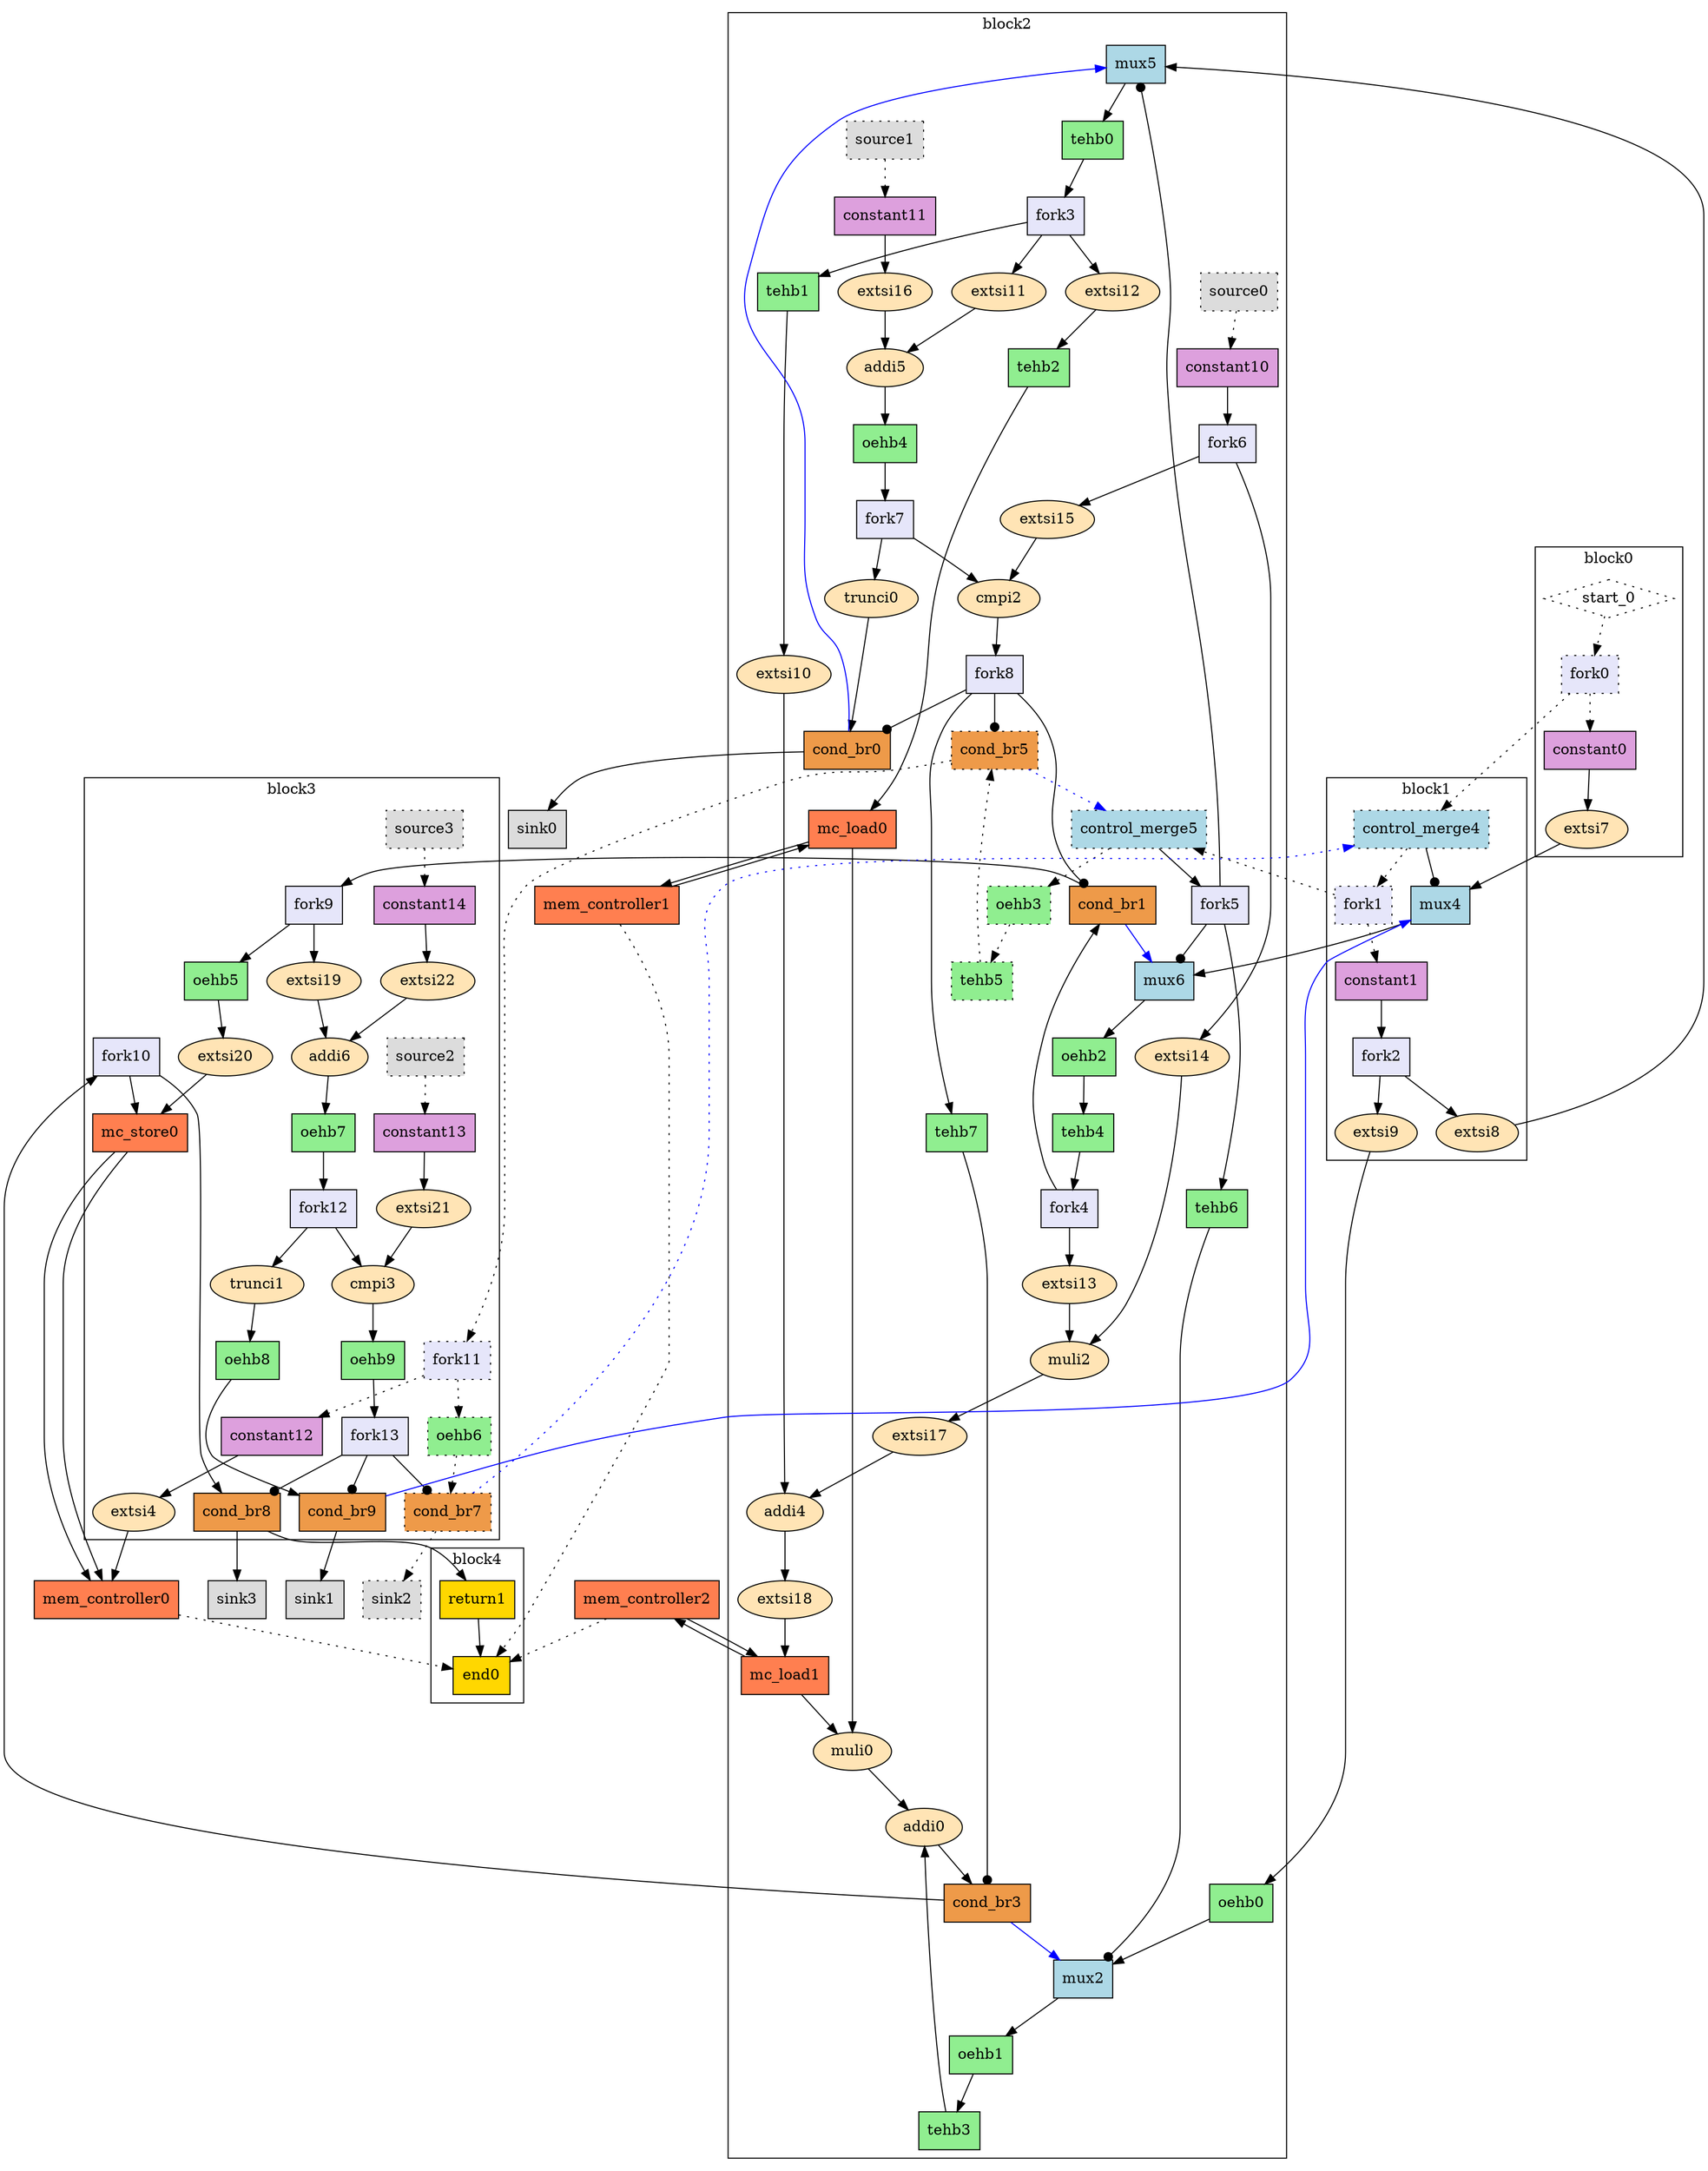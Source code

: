 Digraph G {
  splines=spline;
  compound=true; // Allow edges between clusters
  // Units/Channels in BB 0
  subgraph "cluster0" {
    label="block0"
    // Units from function arguments
    "start_0" [mlir_op="handshake.func", shape=diamond, label="start_0", style="dotted", type="Entry", control="true", in="in1:0", out="out1:0", bbID=1]
    // Units in BB 0
    "fork0" [mlir_op="handshake.fork", label="fork0", fillcolor=lavender, shape="box", style="filled, dotted", type="Fork", delay="0.000 0.100 0.100 0.000 0.000 0.000 0.000 0.000", in="in1:0", out="out1:0 out2:0", bbID=1]
    "constant0" [mlir_op="handshake.constant", label="constant0", fillcolor=plum, shape="box", style="filled", type="Constant", delay="0.000 0.000 0.000 0.000 0.000 0.000 0.000 0.000", in="in1:1", out="out1:1", value="0x0", bbID=1]
    "extsi7" [mlir_op="arith.extsi", label="extsi7", fillcolor=moccasin, shape="oval", style="filled", type="Operator", delay="0.000 0.000 0.000 0.000 0.000 0.000 0.000 0.000", in="in1:1", latency="0", op="sext_op", out="out1:8", II=1, bbID=1]
    // Channels from function arguments
    "start_0" -> "fork0" [style="dotted", dir="both", arrowtail="none", arrowhead="normal", from="out1", to="in1"]
    // Channels in BB 0
    "fork0" -> "constant0" [style="dotted", dir="both", arrowtail="none", arrowhead="normal", from="out2", to="in1"]
    "constant0" -> "extsi7" [style="solid", dir="both", arrowtail="none", arrowhead="normal", from="out1", to="in1"]
  }
  // Units/Channels in BB 1
  subgraph "cluster1" {
    label="block1"
    // Units in BB 1
    "mux4" [mlir_op="handshake.mux", label="mux4", fillcolor=lightblue, shape="box", style="filled", type="Mux", delay="1.412 1.397 0.000 1.412 1.397 1.412 0.000 0.000", in="in1?:1 in2:8 in3:8", out="out1:8", bbID=2]
    "control_merge4" [mlir_op="handshake.control_merge", label="control_merge4", fillcolor=lightblue, shape="box", style="filled, dotted", type="CntrlMerge", delay="0.000 1.397 0.000 0.000 0.000 0.000 0.000 0.000", in="in1:0 in2:0", out="out1:0 out2?:1", bbID=2]
    "fork1" [mlir_op="handshake.fork", label="fork1", fillcolor=lavender, shape="box", style="filled, dotted", type="Fork", delay="0.000 0.100 0.100 0.000 0.000 0.000 0.000 0.000", in="in1:0", out="out1:0 out2:0", bbID=2]
    "constant1" [mlir_op="handshake.constant", label="constant1", fillcolor=plum, shape="box", style="filled", type="Constant", delay="0.000 0.000 0.000 0.000 0.000 0.000 0.000 0.000", in="in1:1", out="out1:1", value="0x0", bbID=2]
    "fork2" [mlir_op="handshake.fork", label="fork2", fillcolor=lavender, shape="box", style="filled", type="Fork", delay="0.000 0.100 0.100 0.000 0.000 0.000 0.000 0.000", in="in1:1", out="out1:1 out2:1", bbID=2]
    "extsi8" [mlir_op="arith.extsi", label="extsi8", fillcolor=moccasin, shape="oval", style="filled", type="Operator", delay="0.000 0.000 0.000 0.000 0.000 0.000 0.000 0.000", in="in1:1", latency="0", op="sext_op", out="out1:8", II=1, bbID=2]
    "extsi9" [mlir_op="arith.extsi", label="extsi9", fillcolor=moccasin, shape="oval", style="filled", type="Operator", delay="0.000 0.000 0.000 0.000 0.000 0.000 0.000 0.000", in="in1:1", latency="0", op="sext_op", out="out1:32", II=1, bbID=2]
    // Channels in BB 1
    "control_merge4" -> "fork1" [style="dotted", dir="both", arrowtail="none", arrowhead="normal", from="out1", to="in1"]
    "control_merge4" -> "mux4" [style="solid", dir="both", arrowtail="none", arrowhead="dot", from="out2", to="in1"]
    "fork1" -> "constant1" [style="dotted", dir="both", arrowtail="none", arrowhead="normal", from="out1", to="in1"]
    "constant1" -> "fork2" [style="solid", dir="both", arrowtail="none", arrowhead="normal", from="out1", to="in1"]
    "fork2" -> "extsi8" [style="solid", dir="both", arrowtail="none", arrowhead="normal", from="out1", to="in1"]
    "fork2" -> "extsi9" [style="solid", dir="both", arrowtail="none", arrowhead="normal", from="out2", to="in1"]
  }
  // Units/Channels in BB 2
  subgraph "cluster2" {
    label="block2"
    // Units in BB 2
    "mux5" [mlir_op="handshake.mux", label="mux5", fillcolor=lightblue, shape="box", style="filled", type="Mux", delay="1.412 1.397 0.000 1.412 1.397 1.412 0.000 0.000", in="in1?:1 in2:8 in3:8", out="out1:8", bbID=3]
    "tehb0" [mlir_op="handshake.tehb", label="tehb0", fillcolor=lightgreen, shape="box", style="filled", type="Buffer", delay="0.000 0.000 0.000 0.000 0.000 0.000 0.000 0.000", in="in1:8", out="out1:8", transparent="true", bbID=3, slots=4001]
    "fork3" [mlir_op="handshake.fork", label="fork3", fillcolor=lavender, shape="box", style="filled", type="Fork", delay="0.000 0.100 0.100 0.000 0.000 0.000 0.000 0.000", in="in1:8", out="out1:8 out2:8 out3:8", bbID=3]
    "tehb1" [mlir_op="handshake.tehb", label="tehb1", fillcolor=lightgreen, shape="box", style="filled", type="Buffer", delay="0.000 0.000 0.000 0.000 0.000 0.000 0.000 0.000", in="in1:8", out="out1:8", transparent="true", bbID=3, slots=2005]
    "extsi10" [mlir_op="arith.extsi", label="extsi10", fillcolor=moccasin, shape="oval", style="filled", type="Operator", delay="0.000 0.000 0.000 0.000 0.000 0.000 0.000 0.000", in="in1:8", latency="0", op="sext_op", out="out1:17", II=1, bbID=3]
    "extsi11" [mlir_op="arith.extsi", label="extsi11", fillcolor=moccasin, shape="oval", style="filled", type="Operator", delay="0.000 0.000 0.000 0.000 0.000 0.000 0.000 0.000", in="in1:8", latency="0", op="sext_op", out="out1:9", II=1, bbID=3]
    "extsi12" [mlir_op="arith.extsi", label="extsi12", fillcolor=moccasin, shape="oval", style="filled", type="Operator", delay="0.000 0.000 0.000 0.000 0.000 0.000 0.000 0.000", in="in1:8", latency="0", op="sext_op", out="out1:32", II=1, bbID=3]
    "oehb0" [mlir_op="handshake.oehb", label="oehb0", fillcolor=lightgreen, shape="box", style="filled", type="OEHB", delay="0.000 0.000 0.000 0.000 0.000 0.000 0.000 0.000", in="in1:32", out="out1:32", bbID=3, slots=1]
    "tehb6" [mlir_op="handshake.tehb", label="tehb6", fillcolor=lightgreen, shape="box", style="filled", type="Buffer", delay="0.000 0.000 0.000 0.000 0.000 0.000 0.000 0.000", in="in1:1", out="out1:1", transparent="true", bbID=3, slots=2009]
    "mux2" [mlir_op="handshake.mux", label="mux2", fillcolor=lightblue, shape="box", style="filled", type="Mux", delay="1.412 1.397 0.000 1.412 1.397 1.412 0.000 0.000", in="in1?:1 in2:32 in3:32", out="out1:32", bbID=3]
    "mux6" [mlir_op="handshake.mux", label="mux6", fillcolor=lightblue, shape="box", style="filled", type="Mux", delay="1.412 1.397 0.000 1.412 1.397 1.412 0.000 0.000", in="in1?:1 in2:8 in3:8", out="out1:8", bbID=3]
    "oehb2" [mlir_op="handshake.oehb", label="oehb2", fillcolor=lightgreen, shape="box", style="filled", type="OEHB", delay="0.000 0.000 0.000 0.000 0.000 0.000 0.000 0.000", in="in1:8", out="out1:8", bbID=3, slots=1]
    "tehb4" [mlir_op="handshake.tehb", label="tehb4", fillcolor=lightgreen, shape="box", style="filled", type="Buffer", delay="0.000 0.000 0.000 0.000 0.000 0.000 0.000 0.000", in="in1:8", out="out1:8", transparent="true", bbID=3, slots=4001]
    "fork4" [mlir_op="handshake.fork", label="fork4", fillcolor=lavender, shape="box", style="filled", type="Fork", delay="0.000 0.100 0.100 0.000 0.000 0.000 0.000 0.000", in="in1:8", out="out1:8 out2:8", bbID=3]
    "extsi13" [mlir_op="arith.extsi", label="extsi13", fillcolor=moccasin, shape="oval", style="filled", type="Operator", delay="0.000 0.000 0.000 0.000 0.000 0.000 0.000 0.000", in="in1:8", latency="0", op="sext_op", out="out1:16", II=1, bbID=3]
    "control_merge5" [mlir_op="handshake.control_merge", label="control_merge5", fillcolor=lightblue, shape="box", style="filled, dotted", type="CntrlMerge", delay="0.000 1.397 0.000 0.000 0.000 0.000 0.000 0.000", in="in1:0 in2:0", out="out1:0 out2?:1", bbID=3]
    "fork5" [mlir_op="handshake.fork", label="fork5", fillcolor=lavender, shape="box", style="filled", type="Fork", delay="0.000 0.100 0.100 0.000 0.000 0.000 0.000 0.000", in="in1:1", out="out1:1 out2:1 out3:1", bbID=3]
    "source0" [mlir_op="handshake.source", label="source0", fillcolor=gainsboro, shape="box", style="filled, dotted", type="Source", delay="0.000 0.000 0.000 0.000 0.000 0.000 0.000 0.000", out="out1:0", bbID=3]
    "constant10" [mlir_op="handshake.constant", label="constant10", fillcolor=plum, shape="box", style="filled", type="Constant", delay="0.000 0.000 0.000 0.000 0.000 0.000 0.000 0.000", in="in1:8", out="out1:8", value="0x64", bbID=3]
    "fork6" [mlir_op="handshake.fork", label="fork6", fillcolor=lavender, shape="box", style="filled", type="Fork", delay="0.000 0.100 0.100 0.000 0.000 0.000 0.000 0.000", in="in1:8", out="out1:8 out2:8", bbID=3]
    "extsi14" [mlir_op="arith.extsi", label="extsi14", fillcolor=moccasin, shape="oval", style="filled", type="Operator", delay="0.000 0.000 0.000 0.000 0.000 0.000 0.000 0.000", in="in1:8", latency="0", op="sext_op", out="out1:16", II=1, bbID=3]
    "extsi15" [mlir_op="arith.extsi", label="extsi15", fillcolor=moccasin, shape="oval", style="filled", type="Operator", delay="0.000 0.000 0.000 0.000 0.000 0.000 0.000 0.000", in="in1:8", latency="0", op="sext_op", out="out1:9", II=1, bbID=3]
    "source1" [mlir_op="handshake.source", label="source1", fillcolor=gainsboro, shape="box", style="filled, dotted", type="Source", delay="0.000 0.000 0.000 0.000 0.000 0.000 0.000 0.000", out="out1:0", bbID=3]
    "constant11" [mlir_op="handshake.constant", label="constant11", fillcolor=plum, shape="box", style="filled", type="Constant", delay="0.000 0.000 0.000 0.000 0.000 0.000 0.000 0.000", in="in1:2", out="out1:2", value="0x1", bbID=3]
    "extsi16" [mlir_op="arith.extsi", label="extsi16", fillcolor=moccasin, shape="oval", style="filled", type="Operator", delay="0.000 0.000 0.000 0.000 0.000 0.000 0.000 0.000", in="in1:2", latency="0", op="sext_op", out="out1:9", II=1, bbID=3]
    "tehb2" [mlir_op="handshake.tehb", label="tehb2", fillcolor=lightgreen, shape="box", style="filled", type="Buffer", delay="0.000 0.000 0.000 0.000 0.000 0.000 0.000 0.000", in="in1:32", out="out1:32", transparent="true", bbID=3, slots=2003]
    "mc_load0" [mlir_op="handshake.mc_load", label="mc_load0", fillcolor=coral, shape="box", style="filled", type="Operator", delay="1.412 1.409 0.000 0.000 0.000 0.000 0.000 0.000", in="in1:32 in2:32", latency="1", op="mc_load_op", out="out1:32 out2:32", II=1, bbID=3, portId=0]
    "muli2" [mlir_op="arith.muli", label="muli2", fillcolor=moccasin, shape="oval", style="filled", type="Operator", delay="0.000 0.000 0.000 1.409 0.000 0.000 0.000 0.000", in="in1:16 in2:16", latency="4", op="mul_op", out="out1:16", II=1, bbID=3]
    "extsi17" [mlir_op="arith.extsi", label="extsi17", fillcolor=moccasin, shape="oval", style="filled", type="Operator", delay="0.000 0.000 0.000 0.000 0.000 0.000 0.000 0.000", in="in1:16", latency="0", op="sext_op", out="out1:17", II=1, bbID=3]
    "addi4" [mlir_op="arith.addi", label="addi4", fillcolor=moccasin, shape="oval", style="filled", type="Operator", delay="2.287 1.397 1.400 1.409 0.000 0.000 0.000 0.000", in="in1:17 in2:17", latency="0", op="add_op", out="out1:17", II=1, bbID=3]
    "extsi18" [mlir_op="arith.extsi", label="extsi18", fillcolor=moccasin, shape="oval", style="filled", type="Operator", delay="0.000 0.000 0.000 0.000 0.000 0.000 0.000 0.000", in="in1:17", latency="0", op="sext_op", out="out1:32", II=1, bbID=3]
    "mc_load1" [mlir_op="handshake.mc_load", label="mc_load1", fillcolor=coral, shape="box", style="filled", type="Operator", delay="1.412 1.409 0.000 0.000 0.000 0.000 0.000 0.000", in="in1:32 in2:32", latency="1", op="mc_load_op", out="out1:32 out2:32", II=1, bbID=3, portId=0]
    "muli0" [mlir_op="arith.muli", label="muli0", fillcolor=moccasin, shape="oval", style="filled", type="Operator", delay="0.000 0.000 0.000 1.409 0.000 0.000 0.000 0.000", in="in1:32 in2:32", latency="4", op="mul_op", out="out1:32", II=1, bbID=3]
    "oehb1" [mlir_op="handshake.oehb", label="oehb1", fillcolor=lightgreen, shape="box", style="filled", type="OEHB", delay="0.000 0.000 0.000 0.000 0.000 0.000 0.000 0.000", in="in1:32", out="out1:32", bbID=3, slots=1]
    "tehb3" [mlir_op="handshake.tehb", label="tehb3", fillcolor=lightgreen, shape="box", style="filled", type="Buffer", delay="0.000 0.000 0.000 0.000 0.000 0.000 0.000 0.000", in="in1:32", out="out1:32", transparent="true", bbID=3, slots=4001]
    "addi0" [mlir_op="arith.addi", label="addi0", fillcolor=moccasin, shape="oval", style="filled", type="Operator", delay="2.287 1.397 1.400 1.409 0.000 0.000 0.000 0.000", in="in1:32 in2:32", latency="0", op="add_op", out="out1:32", II=1, bbID=3]
    "addi5" [mlir_op="arith.addi", label="addi5", fillcolor=moccasin, shape="oval", style="filled", type="Operator", delay="2.047 1.397 1.400 1.409 0.000 0.000 0.000 0.000", in="in1:9 in2:9", latency="0", op="add_op", out="out1:9", II=1, bbID=3]
    "oehb4" [mlir_op="handshake.oehb", label="oehb4", fillcolor=lightgreen, shape="box", style="filled", type="OEHB", delay="0.000 0.000 0.000 0.000 0.000 0.000 0.000 0.000", in="in1:9", out="out1:9", bbID=3, slots=1]
    "fork7" [mlir_op="handshake.fork", label="fork7", fillcolor=lavender, shape="box", style="filled", type="Fork", delay="0.000 0.100 0.100 0.000 0.000 0.000 0.000 0.000", in="in1:9", out="out1:9 out2:9", bbID=3]
    "trunci0" [mlir_op="arith.trunci", label="trunci0", fillcolor=moccasin, shape="oval", style="filled", type="Operator", delay="0.000 0.000 0.000 0.000 0.000 0.000 0.000 0.000", in="in1:9", latency="0", op="trunc_op", out="out1:8", II=1, bbID=3]
    "cmpi2" [mlir_op="arith.cmpi<", label="cmpi2", fillcolor=moccasin, shape="oval", style="filled", type="Operator", delay="1.808 1.397 1.400 1.409 0.000 0.000 0.000 0.000", in="in1:9 in2:9", latency="0", op="icmp_ult_op", out="out1:1", II=1, bbID=3]
    "fork8" [mlir_op="handshake.fork", label="fork8", fillcolor=lavender, shape="box", style="filled", type="Fork", delay="0.000 0.100 0.100 0.000 0.000 0.000 0.000 0.000", in="in1:1", out="out1:1 out2:1 out3:1 out4:1", bbID=3]
    "cond_br0" [mlir_op="handshake.cond_br", label="cond_br0", fillcolor=tan2, shape="box", style="filled", type="Branch", delay="0.000 1.409 1.411 1.412 1.400 1.412 0.000 0.000", in="in1:8 in2?:1", out="out1+:8 out2-:8", bbID=3]
    "tehb7" [mlir_op="handshake.tehb", label="tehb7", fillcolor=lightgreen, shape="box", style="filled", type="Buffer", delay="0.000 0.000 0.000 0.000 0.000 0.000 0.000 0.000", in="in1:1", out="out1:1", transparent="true", bbID=3, slots=2009]
    "cond_br3" [mlir_op="handshake.cond_br", label="cond_br3", fillcolor=tan2, shape="box", style="filled", type="Branch", delay="0.000 1.409 1.411 1.412 1.400 1.412 0.000 0.000", in="in1:32 in2?:1", out="out1+:32 out2-:32", bbID=3]
    "cond_br1" [mlir_op="handshake.cond_br", label="cond_br1", fillcolor=tan2, shape="box", style="filled", type="Branch", delay="0.000 1.409 1.411 1.412 1.400 1.412 0.000 0.000", in="in1:8 in2?:1", out="out1+:8 out2-:8", bbID=3]
    "oehb3" [mlir_op="handshake.oehb", label="oehb3", fillcolor=lightgreen, shape="box", style="filled, dotted", type="OEHB", delay="0.000 0.000 0.000 0.000 0.000 0.000 0.000 0.000", in="in1:0", out="out1:0", bbID=3, slots=1]
    "tehb5" [mlir_op="handshake.tehb", label="tehb5", fillcolor=lightgreen, shape="box", style="filled, dotted", type="Buffer", delay="0.000 0.000 0.000 0.000 0.000 0.000 0.000 0.000", in="in1:0", out="out1:0", transparent="true", bbID=3, slots=4001]
    "cond_br5" [mlir_op="handshake.cond_br", label="cond_br5", fillcolor=tan2, shape="box", style="filled, dotted", type="Branch", delay="0.000 1.409 1.411 1.412 1.400 1.412 0.000 0.000", in="in1:0 in2?:1", out="out1+:0 out2-:0", bbID=3]
    // Channels in BB 2
    "mux5" -> "tehb0" [style="solid", dir="both", arrowtail="none", arrowhead="normal", from="out1", to="in1"]
    "tehb0" -> "fork3" [style="solid", dir="both", arrowtail="none", arrowhead="normal", from="out1", to="in1"]
    "fork3" -> "tehb1" [style="solid", dir="both", arrowtail="none", arrowhead="normal", from="out1", to="in1"]
    "fork3" -> "extsi11" [style="solid", dir="both", arrowtail="none", arrowhead="normal", from="out2", to="in1"]
    "fork3" -> "extsi12" [style="solid", dir="both", arrowtail="none", arrowhead="normal", from="out3", to="in1"]
    "tehb1" -> "extsi10" [style="solid", dir="both", arrowtail="none", arrowhead="normal", from="out1", to="in1"]
    "extsi10" -> "addi4" [style="solid", dir="both", arrowtail="none", arrowhead="normal", from="out1", to="in1"]
    "extsi11" -> "addi5" [style="solid", dir="both", arrowtail="none", arrowhead="normal", from="out1", to="in1"]
    "extsi12" -> "tehb2" [style="solid", dir="both", arrowtail="none", arrowhead="normal", from="out1", to="in1"]
    "oehb0" -> "mux2" [style="solid", dir="both", arrowtail="none", arrowhead="normal", from="out1", to="in3"]
    "tehb6" -> "mux2" [style="solid", dir="both", arrowtail="none", arrowhead="dot", from="out1", to="in1"]
    "mux2" -> "oehb1" [style="solid", dir="both", arrowtail="none", arrowhead="normal", from="out1", to="in1"]
    "mux6" -> "oehb2" [style="solid", dir="both", arrowtail="none", arrowhead="normal", from="out1", to="in1"]
    "oehb2" -> "tehb4" [style="solid", dir="both", arrowtail="none", arrowhead="normal", from="out1", to="in1"]
    "tehb4" -> "fork4" [style="solid", dir="both", arrowtail="none", arrowhead="normal", from="out1", to="in1"]
    "fork4" -> "cond_br1" [style="solid", dir="both", arrowtail="none", arrowhead="normal", from="out1", to="in1"]
    "fork4" -> "extsi13" [style="solid", dir="both", arrowtail="none", arrowhead="normal", from="out2", to="in1"]
    "extsi13" -> "muli2" [style="solid", dir="both", arrowtail="none", arrowhead="normal", from="out1", to="in1"]
    "control_merge5" -> "oehb3" [style="dotted", dir="both", arrowtail="none", arrowhead="normal", from="out1", to="in1"]
    "control_merge5" -> "fork5" [style="solid", dir="both", arrowtail="none", arrowhead="normal", from="out2", to="in1"]
    "fork5" -> "mux6" [style="solid", dir="both", arrowtail="none", arrowhead="dot", from="out1", to="in1"]
    "fork5" -> "mux5" [style="solid", dir="both", arrowtail="none", arrowhead="dot", from="out2", to="in1"]
    "fork5" -> "tehb6" [style="solid", dir="both", arrowtail="none", arrowhead="normal", from="out3", to="in1"]
    "source0" -> "constant10" [style="dotted", dir="both", arrowtail="none", arrowhead="normal", from="out1", to="in1"]
    "constant10" -> "fork6" [style="solid", dir="both", arrowtail="none", arrowhead="normal", from="out1", to="in1"]
    "fork6" -> "extsi14" [style="solid", dir="both", arrowtail="none", arrowhead="normal", from="out1", to="in1"]
    "fork6" -> "extsi15" [style="solid", dir="both", arrowtail="none", arrowhead="normal", from="out2", to="in1"]
    "extsi14" -> "muli2" [style="solid", dir="both", arrowtail="none", arrowhead="normal", from="out1", to="in2"]
    "extsi15" -> "cmpi2" [style="solid", dir="both", arrowtail="none", arrowhead="normal", from="out1", to="in2"]
    "source1" -> "constant11" [style="dotted", dir="both", arrowtail="none", arrowhead="normal", from="out1", to="in1"]
    "constant11" -> "extsi16" [style="solid", dir="both", arrowtail="none", arrowhead="normal", from="out1", to="in1"]
    "extsi16" -> "addi5" [style="solid", dir="both", arrowtail="none", arrowhead="normal", from="out1", to="in2"]
    "tehb2" -> "mc_load0" [style="solid", dir="both", arrowtail="none", arrowhead="normal", from="out1", to="in2"]
    "mc_load0" -> "muli0" [style="solid", dir="both", arrowtail="none", arrowhead="normal", from="out1", to="in1"]
    "muli2" -> "extsi17" [style="solid", dir="both", arrowtail="none", arrowhead="normal", from="out1", to="in1"]
    "extsi17" -> "addi4" [style="solid", dir="both", arrowtail="none", arrowhead="normal", from="out1", to="in2"]
    "addi4" -> "extsi18" [style="solid", dir="both", arrowtail="none", arrowhead="normal", from="out1", to="in1"]
    "extsi18" -> "mc_load1" [style="solid", dir="both", arrowtail="none", arrowhead="normal", from="out1", to="in2"]
    "mc_load1" -> "muli0" [style="solid", dir="both", arrowtail="none", arrowhead="normal", from="out1", to="in2"]
    "muli0" -> "addi0" [style="solid", dir="both", arrowtail="none", arrowhead="normal", from="out1", to="in2"]
    "oehb1" -> "tehb3" [style="solid", dir="both", arrowtail="none", arrowhead="normal", from="out1", to="in1"]
    "tehb3" -> "addi0" [style="solid", dir="both", arrowtail="none", arrowhead="normal", from="out1", to="in1"]
    "addi0" -> "cond_br3" [style="solid", dir="both", arrowtail="none", arrowhead="normal", from="out1", to="in1"]
    "addi5" -> "oehb4" [style="solid", dir="both", arrowtail="none", arrowhead="normal", from="out1", to="in1"]
    "oehb4" -> "fork7" [style="solid", dir="both", arrowtail="none", arrowhead="normal", from="out1", to="in1"]
    "fork7" -> "trunci0" [style="solid", dir="both", arrowtail="none", arrowhead="normal", from="out1", to="in1"]
    "fork7" -> "cmpi2" [style="solid", dir="both", arrowtail="none", arrowhead="normal", from="out2", to="in1"]
    "trunci0" -> "cond_br0" [style="solid", dir="both", arrowtail="none", arrowhead="normal", from="out1", to="in1"]
    "cmpi2" -> "fork8" [style="solid", dir="both", arrowtail="none", arrowhead="normal", from="out1", to="in1"]
    "fork8" -> "cond_br0" [style="solid", dir="both", arrowtail="none", arrowhead="dot", from="out1", to="in2"]
    "fork8" -> "cond_br1" [style="solid", dir="both", arrowtail="none", arrowhead="dot", from="out2", to="in2"]
    "fork8" -> "tehb7" [style="solid", dir="both", arrowtail="none", arrowhead="normal", from="out3", to="in1"]
    "fork8" -> "cond_br5" [style="solid", dir="both", arrowtail="none", arrowhead="dot", from="out4", to="in2"]
    "cond_br0" -> "mux5" [style="solid", dir="both", arrowtail="none", arrowhead="normal", from="out1", to="in2",  color="blue"]
    "tehb7" -> "cond_br3" [style="solid", dir="both", arrowtail="none", arrowhead="dot", from="out1", to="in2"]
    "cond_br3" -> "mux2" [style="solid", dir="both", arrowtail="none", arrowhead="normal", from="out1", to="in2",  color="blue"]
    "cond_br1" -> "mux6" [style="solid", dir="both", arrowtail="none", arrowhead="normal", from="out1", to="in2",  color="blue"]
    "oehb3" -> "tehb5" [style="dotted", dir="both", arrowtail="none", arrowhead="normal", from="out1", to="in1"]
    "tehb5" -> "cond_br5" [style="dotted", dir="both", arrowtail="none", arrowhead="normal", from="out1", to="in1"]
    "cond_br5" -> "control_merge5" [style="dotted", dir="both", arrowtail="none", arrowhead="normal", from="out1", to="in1",  color="blue"]
  }
  // Units/Channels in BB 3
  subgraph "cluster3" {
    label="block3"
    // Units in BB 3
    "fork9" [mlir_op="handshake.fork", label="fork9", fillcolor=lavender, shape="box", style="filled", type="Fork", delay="0.000 0.100 0.100 0.000 0.000 0.000 0.000 0.000", in="in1:8", out="out1:8 out2:8", bbID=4]
    "extsi19" [mlir_op="arith.extsi", label="extsi19", fillcolor=moccasin, shape="oval", style="filled", type="Operator", delay="0.000 0.000 0.000 0.000 0.000 0.000 0.000 0.000", in="in1:8", latency="0", op="sext_op", out="out1:9", II=1, bbID=4]
    "oehb5" [mlir_op="handshake.oehb", label="oehb5", fillcolor=lightgreen, shape="box", style="filled", type="OEHB", delay="0.000 0.000 0.000 0.000 0.000 0.000 0.000 0.000", in="in1:8", out="out1:8", bbID=4, slots=1]
    "extsi20" [mlir_op="arith.extsi", label="extsi20", fillcolor=moccasin, shape="oval", style="filled", type="Operator", delay="0.000 0.000 0.000 0.000 0.000 0.000 0.000 0.000", in="in1:8", latency="0", op="sext_op", out="out1:32", II=1, bbID=4]
    "fork10" [mlir_op="handshake.fork", label="fork10", fillcolor=lavender, shape="box", style="filled", type="Fork", delay="0.000 0.100 0.100 0.000 0.000 0.000 0.000 0.000", in="in1:32", out="out1:32 out2:32", bbID=4]
    "fork11" [mlir_op="handshake.fork", label="fork11", fillcolor=lavender, shape="box", style="filled, dotted", type="Fork", delay="0.000 0.100 0.100 0.000 0.000 0.000 0.000 0.000", in="in1:0", out="out1:0 out2:0", bbID=4]
    "constant12" [mlir_op="handshake.constant", label="constant12", fillcolor=plum, shape="box", style="filled", type="Constant", delay="0.000 0.000 0.000 0.000 0.000 0.000 0.000 0.000", in="in1:2", out="out1:2", value="0x1", bbID=4]
    "extsi4" [mlir_op="arith.extsi", label="extsi4", fillcolor=moccasin, shape="oval", style="filled", type="Operator", delay="0.000 0.000 0.000 0.000 0.000 0.000 0.000 0.000", in="in1:2", latency="0", op="sext_op", out="out1:32", II=1, bbID=4]
    "source2" [mlir_op="handshake.source", label="source2", fillcolor=gainsboro, shape="box", style="filled, dotted", type="Source", delay="0.000 0.000 0.000 0.000 0.000 0.000 0.000 0.000", out="out1:0", bbID=4]
    "constant13" [mlir_op="handshake.constant", label="constant13", fillcolor=plum, shape="box", style="filled", type="Constant", delay="0.000 0.000 0.000 0.000 0.000 0.000 0.000 0.000", in="in1:8", out="out1:8", value="0x64", bbID=4]
    "extsi21" [mlir_op="arith.extsi", label="extsi21", fillcolor=moccasin, shape="oval", style="filled", type="Operator", delay="0.000 0.000 0.000 0.000 0.000 0.000 0.000 0.000", in="in1:8", latency="0", op="sext_op", out="out1:9", II=1, bbID=4]
    "source3" [mlir_op="handshake.source", label="source3", fillcolor=gainsboro, shape="box", style="filled, dotted", type="Source", delay="0.000 0.000 0.000 0.000 0.000 0.000 0.000 0.000", out="out1:0", bbID=4]
    "constant14" [mlir_op="handshake.constant", label="constant14", fillcolor=plum, shape="box", style="filled", type="Constant", delay="0.000 0.000 0.000 0.000 0.000 0.000 0.000 0.000", in="in1:2", out="out1:2", value="0x1", bbID=4]
    "extsi22" [mlir_op="arith.extsi", label="extsi22", fillcolor=moccasin, shape="oval", style="filled", type="Operator", delay="0.000 0.000 0.000 0.000 0.000 0.000 0.000 0.000", in="in1:2", latency="0", op="sext_op", out="out1:9", II=1, bbID=4]
    "mc_store0" [mlir_op="handshake.mc_store", label="mc_store0", fillcolor=coral, shape="box", style="filled", type="Operator", delay="0.672 1.397 1.400 1.409 0.000 0.000 0.000 0.000", in="in1:32 in2:32", latency="0", op="mc_store_op", out="out1:32 out2:32", II=1, bbID=4, portId=0]
    "addi6" [mlir_op="arith.addi", label="addi6", fillcolor=moccasin, shape="oval", style="filled", type="Operator", delay="2.047 1.397 1.400 1.409 0.000 0.000 0.000 0.000", in="in1:9 in2:9", latency="0", op="add_op", out="out1:9", II=1, bbID=4]
    "oehb7" [mlir_op="handshake.oehb", label="oehb7", fillcolor=lightgreen, shape="box", style="filled", type="OEHB", delay="0.000 0.000 0.000 0.000 0.000 0.000 0.000 0.000", in="in1:9", out="out1:9", bbID=4, slots=1]
    "fork12" [mlir_op="handshake.fork", label="fork12", fillcolor=lavender, shape="box", style="filled", type="Fork", delay="0.000 0.100 0.100 0.000 0.000 0.000 0.000 0.000", in="in1:9", out="out1:9 out2:9", bbID=4]
    "trunci1" [mlir_op="arith.trunci", label="trunci1", fillcolor=moccasin, shape="oval", style="filled", type="Operator", delay="0.000 0.000 0.000 0.000 0.000 0.000 0.000 0.000", in="in1:9", latency="0", op="trunc_op", out="out1:8", II=1, bbID=4]
    "cmpi3" [mlir_op="arith.cmpi<", label="cmpi3", fillcolor=moccasin, shape="oval", style="filled", type="Operator", delay="1.808 1.397 1.400 1.409 0.000 0.000 0.000 0.000", in="in1:9 in2:9", latency="0", op="icmp_ult_op", out="out1:1", II=1, bbID=4]
    "oehb9" [mlir_op="handshake.oehb", label="oehb9", fillcolor=lightgreen, shape="box", style="filled", type="OEHB", delay="0.000 0.000 0.000 0.000 0.000 0.000 0.000 0.000", in="in1:1", out="out1:1", bbID=4, slots=1]
    "fork13" [mlir_op="handshake.fork", label="fork13", fillcolor=lavender, shape="box", style="filled", type="Fork", delay="0.000 0.100 0.100 0.000 0.000 0.000 0.000 0.000", in="in1:1", out="out1:1 out2:1 out3:1", bbID=4]
    "oehb8" [mlir_op="handshake.oehb", label="oehb8", fillcolor=lightgreen, shape="box", style="filled", type="OEHB", delay="0.000 0.000 0.000 0.000 0.000 0.000 0.000 0.000", in="in1:8", out="out1:8", bbID=4, slots=1]
    "cond_br9" [mlir_op="handshake.cond_br", label="cond_br9", fillcolor=tan2, shape="box", style="filled", type="Branch", delay="0.000 1.409 1.411 1.412 1.400 1.412 0.000 0.000", in="in1:8 in2?:1", out="out1+:8 out2-:8", bbID=4]
    "oehb6" [mlir_op="handshake.oehb", label="oehb6", fillcolor=lightgreen, shape="box", style="filled, dotted", type="OEHB", delay="0.000 0.000 0.000 0.000 0.000 0.000 0.000 0.000", in="in1:0", out="out1:0", bbID=4, slots=1]
    "cond_br7" [mlir_op="handshake.cond_br", label="cond_br7", fillcolor=tan2, shape="box", style="filled, dotted", type="Branch", delay="0.000 1.409 1.411 1.412 1.400 1.412 0.000 0.000", in="in1:0 in2?:1", out="out1+:0 out2-:0", bbID=4]
    "cond_br8" [mlir_op="handshake.cond_br", label="cond_br8", fillcolor=tan2, shape="box", style="filled", type="Branch", delay="0.000 1.409 1.411 1.412 1.400 1.412 0.000 0.000", in="in1:32 in2?:1", out="out1+:32 out2-:32", bbID=4]
    // Channels in BB 3
    "fork9" -> "extsi19" [style="solid", dir="both", arrowtail="none", arrowhead="normal", from="out1", to="in1"]
    "fork9" -> "oehb5" [style="solid", dir="both", arrowtail="none", arrowhead="normal", from="out2", to="in1"]
    "extsi19" -> "addi6" [style="solid", dir="both", arrowtail="none", arrowhead="normal", from="out1", to="in1"]
    "oehb5" -> "extsi20" [style="solid", dir="both", arrowtail="none", arrowhead="normal", from="out1", to="in1"]
    "extsi20" -> "mc_store0" [style="solid", dir="both", arrowtail="none", arrowhead="normal", from="out1", to="in2"]
    "fork10" -> "cond_br8" [style="solid", dir="both", arrowtail="none", arrowhead="normal", from="out1", to="in1"]
    "fork10" -> "mc_store0" [style="solid", dir="both", arrowtail="none", arrowhead="normal", from="out2", to="in1"]
    "fork11" -> "oehb6" [style="dotted", dir="both", arrowtail="none", arrowhead="normal", from="out1", to="in1"]
    "fork11" -> "constant12" [style="dotted", dir="both", arrowtail="none", arrowhead="normal", from="out2", to="in1"]
    "constant12" -> "extsi4" [style="solid", dir="both", arrowtail="none", arrowhead="normal", from="out1", to="in1"]
    "source2" -> "constant13" [style="dotted", dir="both", arrowtail="none", arrowhead="normal", from="out1", to="in1"]
    "constant13" -> "extsi21" [style="solid", dir="both", arrowtail="none", arrowhead="normal", from="out1", to="in1"]
    "extsi21" -> "cmpi3" [style="solid", dir="both", arrowtail="none", arrowhead="normal", from="out1", to="in2"]
    "source3" -> "constant14" [style="dotted", dir="both", arrowtail="none", arrowhead="normal", from="out1", to="in1"]
    "constant14" -> "extsi22" [style="solid", dir="both", arrowtail="none", arrowhead="normal", from="out1", to="in1"]
    "extsi22" -> "addi6" [style="solid", dir="both", arrowtail="none", arrowhead="normal", from="out1", to="in2"]
    "addi6" -> "oehb7" [style="solid", dir="both", arrowtail="none", arrowhead="normal", from="out1", to="in1"]
    "oehb7" -> "fork12" [style="solid", dir="both", arrowtail="none", arrowhead="normal", from="out1", to="in1"]
    "fork12" -> "trunci1" [style="solid", dir="both", arrowtail="none", arrowhead="normal", from="out1", to="in1"]
    "fork12" -> "cmpi3" [style="solid", dir="both", arrowtail="none", arrowhead="normal", from="out2", to="in1"]
    "trunci1" -> "oehb8" [style="solid", dir="both", arrowtail="none", arrowhead="normal", from="out1", to="in1"]
    "cmpi3" -> "oehb9" [style="solid", dir="both", arrowtail="none", arrowhead="normal", from="out1", to="in1"]
    "oehb9" -> "fork13" [style="solid", dir="both", arrowtail="none", arrowhead="normal", from="out1", to="in1"]
    "fork13" -> "cond_br9" [style="solid", dir="both", arrowtail="none", arrowhead="dot", from="out1", to="in2"]
    "fork13" -> "cond_br7" [style="solid", dir="both", arrowtail="none", arrowhead="dot", from="out2", to="in2"]
    "fork13" -> "cond_br8" [style="solid", dir="both", arrowtail="none", arrowhead="dot", from="out3", to="in2"]
    "oehb8" -> "cond_br9" [style="solid", dir="both", arrowtail="none", arrowhead="normal", from="out1", to="in1"]
    "oehb6" -> "cond_br7" [style="dotted", dir="both", arrowtail="none", arrowhead="normal", from="out1", to="in1"]
  }
  // Units/Channels in BB 4
  subgraph "cluster4" {
    label="block4"
    // Units in BB 4
    "return1" [mlir_op="handshake.return", label="return1", fillcolor=gold, shape="box", style="filled", type="Operator", delay="1.412 1.397 0.000 0.000 0.000 0.000 0.000 0.000", in="in1:32", latency="0", op="ret_op", out="out1:32", II=1, bbID=5]
    "end0" [mlir_op="handshake.end", label="end0", fillcolor=gold, shape="box", style="filled", type="Exit", delay="1.397 0.000 1.397 1.409 0.000 0.000 0.000 0.000", in="in1:0*e in2:0*e in3:0*e in4:32", out="out1:32", bbID=5]
    // Channels in BB 4
    "return1" -> "end0" [style="solid", dir="both", arrowtail="none", arrowhead="normal", from="out1", to="in4"]
  }
  // Units outside of all basic blocks
  "mem_controller0" [mlir_op="handshake.mem_controller", label="mem_controller0", fillcolor=coral, shape="box", style="filled", type="MC", delay="0.000 0.000 0.000 0.000 0.000 0.000 0.000 0.000", in="in1:32*c0 in2:32*s0a in3:32*s0d", memory="out", out="out1:0*e", bbID=0, bbcount=1, ldcount=0, stcount=1]
  "mem_controller1" [mlir_op="handshake.mem_controller", label="mem_controller1", fillcolor=coral, shape="box", style="filled", type="MC", delay="0.000 0.000 0.000 0.000 0.000 0.000 0.000 0.000", in="in1:32*l0a", memory="v", out="out1:32*l0d out2:0*e", bbID=0, bbcount=0, ldcount=1, stcount=0]
  "mem_controller2" [mlir_op="handshake.mem_controller", label="mem_controller2", fillcolor=coral, shape="box", style="filled", type="MC", delay="0.000 0.000 0.000 0.000 0.000 0.000 0.000 0.000", in="in1:32*l0a", memory="m", out="out1:32*l0d out2:0*e", bbID=0, bbcount=0, ldcount=1, stcount=0]
  "sink0" [mlir_op="handshake.sink", label="sink0", fillcolor=gainsboro, shape="box", style="filled", type="Sink", delay="0.000 0.000 0.000 0.000 0.000 0.000 0.000 0.000", in="in1:8", bbID=0]
  "sink1" [mlir_op="handshake.sink", label="sink1", fillcolor=gainsboro, shape="box", style="filled", type="Sink", delay="0.000 0.000 0.000 0.000 0.000 0.000 0.000 0.000", in="in1:8", bbID=0]
  "sink2" [mlir_op="handshake.sink", label="sink2", fillcolor=gainsboro, shape="box", style="filled, dotted", type="Sink", delay="0.000 0.000 0.000 0.000 0.000 0.000 0.000 0.000", in="in1:0", bbID=0]
  "sink3" [mlir_op="handshake.sink", label="sink3", fillcolor=gainsboro, shape="box", style="filled", type="Sink", delay="0.000 0.000 0.000 0.000 0.000 0.000 0.000 0.000", in="in1:32", bbID=0]
  // Channels outgoing of BB 0
  "fork0" -> "control_merge4" [style="dotted", dir="both", arrowtail="none", arrowhead="normal", from="out1", to="in2"]
  "extsi7" -> "mux4" [style="solid", dir="both", arrowtail="none", arrowhead="normal", from="out1", to="in3"]
  // Channels outgoing of BB 1
  "mux4" -> "mux6" [style="solid", dir="both", arrowtail="none", arrowhead="normal", from="out1", to="in3"]
  "fork1" -> "control_merge5" [style="dotted", dir="both", arrowtail="none", arrowhead="normal", from="out2", to="in2"]
  "extsi8" -> "mux5" [style="solid", dir="both", arrowtail="none", arrowhead="normal", from="out1", to="in3"]
  "extsi9" -> "oehb0" [style="solid", dir="both", arrowtail="none", arrowhead="normal", from="out1", to="in1"]
  // Channels outgoing of BB 2
  "mc_load0" -> "mem_controller1" [style="solid", dir="both", arrowtail="none", arrowhead="normal", from="out2", to="in1", mem_address="true"]
  "mc_load1" -> "mem_controller2" [style="solid", dir="both", arrowtail="none", arrowhead="normal", from="out2", to="in1", mem_address="true"]
  "cond_br0" -> "sink0" [style="solid", dir="both", arrowtail="none", arrowhead="normal", from="out2", to="in1"]
  "cond_br3" -> "fork10" [style="solid", dir="both", arrowtail="none", arrowhead="normal", from="out2", to="in1"]
  "cond_br1" -> "fork9" [style="solid", dir="both", arrowtail="none", arrowhead="normal", from="out2", to="in1"]
  "cond_br5" -> "fork11" [style="dotted", dir="both", arrowtail="none", arrowhead="normal", from="out2", to="in1"]
  // Channels outgoing of BB 3
  "extsi4" -> "mem_controller0" [style="solid", dir="both", arrowtail="none", arrowhead="normal", from="out1", to="in1"]
  "mc_store0" -> "mem_controller0" [style="solid", dir="both", arrowtail="none", arrowhead="normal", from="out2", to="in2", mem_address="true"]
  "mc_store0" -> "mem_controller0" [style="solid", dir="both", arrowtail="none", arrowhead="normal", from="out1", to="in3", mem_address="false"]
  "cond_br9" -> "mux4" [style="solid", dir="both", arrowtail="none", arrowhead="normal", from="out1", to="in2",  color="blue"]
  "cond_br9" -> "sink1" [style="solid", dir="both", arrowtail="none", arrowhead="normal", from="out2", to="in1"]
  "cond_br7" -> "control_merge4" [style="dotted", dir="both", arrowtail="none", arrowhead="normal", from="out1", to="in1",  color="blue"]
  "cond_br7" -> "sink2" [style="dotted", dir="both", arrowtail="none", arrowhead="normal", from="out2", to="in1"]
  "cond_br8" -> "sink3" [style="solid", dir="both", arrowtail="none", arrowhead="normal", from="out1", to="in1"]
  "cond_br8" -> "return1" [style="solid", dir="both", arrowtail="none", arrowhead="normal", from="out2", to="in1"]
  // Channels outside of all basic blocks
  "mem_controller0" -> "end0" [style="dotted", dir="both", arrowtail="none", arrowhead="normal", from="out1", to="in1"]
  "mem_controller1" -> "mc_load0" [style="solid", dir="both", arrowtail="none", arrowhead="normal", from="out1", to="in1", mem_address="false"]
  "mem_controller1" -> "end0" [style="dotted", dir="both", arrowtail="none", arrowhead="normal", from="out2", to="in2"]
  "mem_controller2" -> "mc_load1" [style="solid", dir="both", arrowtail="none", arrowhead="normal", from="out1", to="in1", mem_address="false"]
  "mem_controller2" -> "end0" [style="dotted", dir="both", arrowtail="none", arrowhead="normal", from="out2", to="in3"]
}
